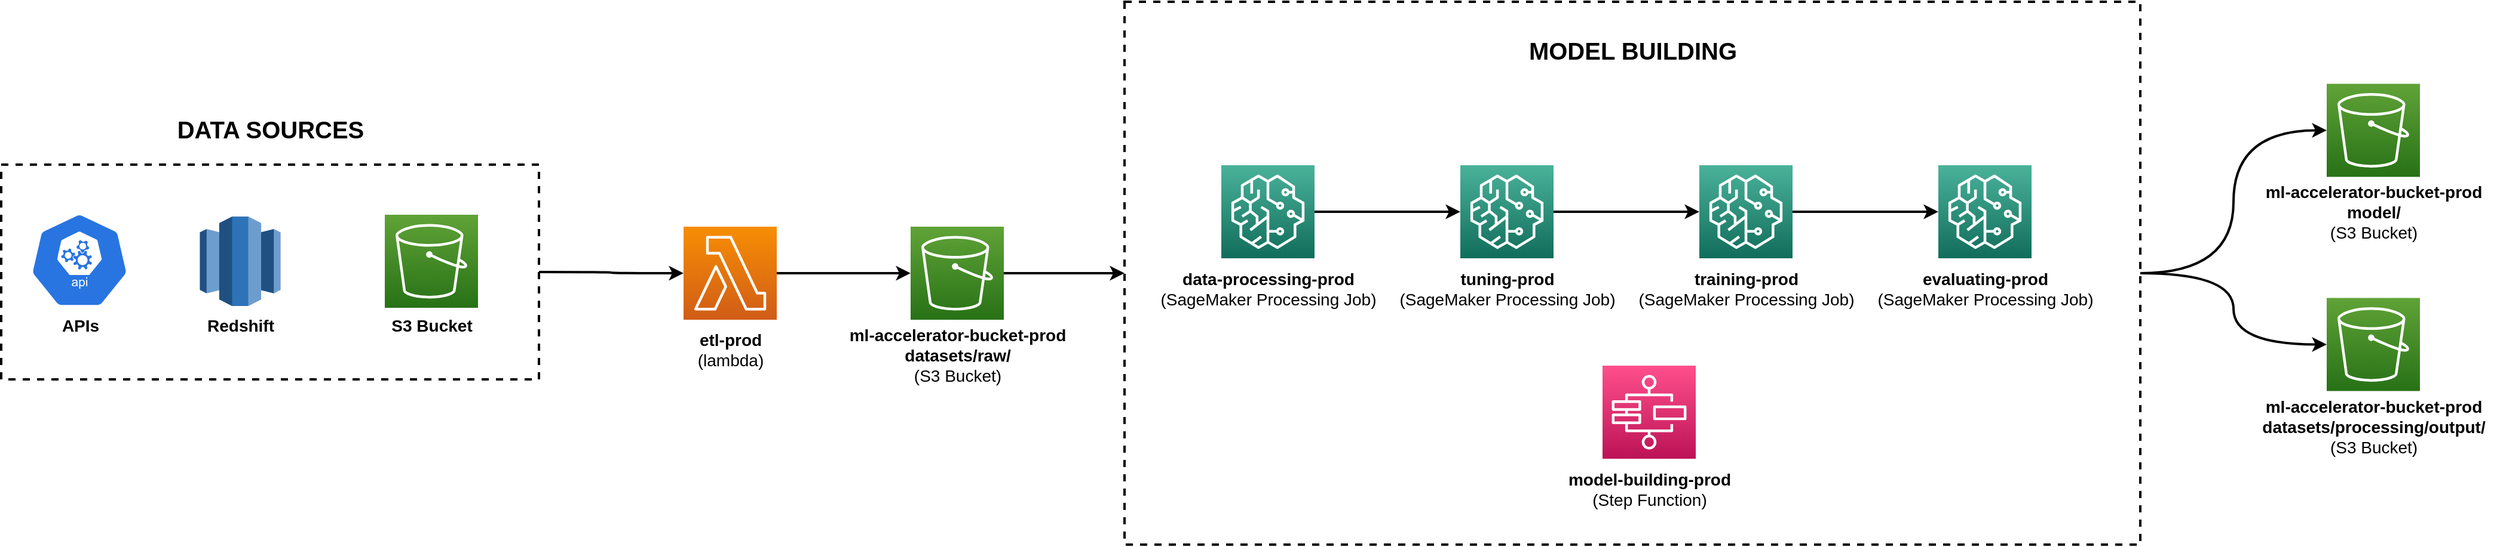 <mxfile version="21.6.8" type="device">
  <diagram name="Infrastructure" id="5iqt0o66qM8yDG1nq1be">
    <mxGraphModel dx="1774" dy="1141" grid="1" gridSize="10" guides="1" tooltips="1" connect="1" arrows="1" fold="1" page="1" pageScale="1" pageWidth="1800" pageHeight="1700" math="0" shadow="0">
      <root>
        <mxCell id="0" />
        <mxCell id="1" parent="0" />
        <mxCell id="fY6BnHQLTn6VX4MYxaPh-32" style="edgeStyle=orthogonalEdgeStyle;shape=connector;curved=1;rounded=0;orthogonalLoop=1;jettySize=auto;html=1;entryX=0;entryY=0.5;entryDx=0;entryDy=0;entryPerimeter=0;labelBackgroundColor=default;strokeColor=default;strokeWidth=2;fontFamily=Helvetica;fontSize=11;fontColor=default;endArrow=classic;" parent="1" source="fY6BnHQLTn6VX4MYxaPh-29" target="fY6BnHQLTn6VX4MYxaPh-1" edge="1">
          <mxGeometry relative="1" as="geometry" />
        </mxCell>
        <mxCell id="fY6BnHQLTn6VX4MYxaPh-29" value="" style="verticalLabelPosition=bottom;verticalAlign=top;html=1;shape=mxgraph.basic.rect;fillColor2=none;strokeWidth=2;size=20;indent=5;fontFamily=Helvetica;fontSize=11;fontColor=default;fillColor=none;dashed=1;" parent="1" vertex="1">
          <mxGeometry x="20" y="670" width="450" height="180" as="geometry" />
        </mxCell>
        <mxCell id="fY6BnHQLTn6VX4MYxaPh-67" style="edgeStyle=orthogonalEdgeStyle;shape=connector;curved=1;rounded=0;orthogonalLoop=1;jettySize=auto;html=1;entryX=0;entryY=0.5;entryDx=0;entryDy=0;entryPerimeter=0;labelBackgroundColor=default;strokeColor=default;strokeWidth=2;fontFamily=Helvetica;fontSize=11;fontColor=default;endArrow=classic;" parent="1" source="fY6BnHQLTn6VX4MYxaPh-14" target="fY6BnHQLTn6VX4MYxaPh-59" edge="1">
          <mxGeometry relative="1" as="geometry" />
        </mxCell>
        <mxCell id="fY6BnHQLTn6VX4MYxaPh-68" style="edgeStyle=orthogonalEdgeStyle;shape=connector;curved=1;rounded=0;orthogonalLoop=1;jettySize=auto;html=1;entryX=0;entryY=0.5;entryDx=0;entryDy=0;entryPerimeter=0;labelBackgroundColor=default;strokeColor=default;strokeWidth=2;fontFamily=Helvetica;fontSize=11;fontColor=default;endArrow=classic;" parent="1" source="fY6BnHQLTn6VX4MYxaPh-14" target="fY6BnHQLTn6VX4MYxaPh-65" edge="1">
          <mxGeometry relative="1" as="geometry" />
        </mxCell>
        <mxCell id="fY6BnHQLTn6VX4MYxaPh-14" value="" style="verticalLabelPosition=bottom;verticalAlign=top;html=1;shape=mxgraph.basic.rect;fillColor2=none;strokeWidth=2;size=20;indent=5;fontFamily=Helvetica;fontSize=11;fontColor=default;fillColor=none;dashed=1;" parent="1" vertex="1">
          <mxGeometry x="960" y="533.5" width="850" height="455" as="geometry" />
        </mxCell>
        <mxCell id="fY6BnHQLTn6VX4MYxaPh-33" style="edgeStyle=orthogonalEdgeStyle;shape=connector;curved=1;rounded=0;orthogonalLoop=1;jettySize=auto;html=1;entryX=0;entryY=0.5;entryDx=0;entryDy=0;entryPerimeter=0;labelBackgroundColor=default;strokeColor=default;strokeWidth=2;fontFamily=Helvetica;fontSize=11;fontColor=default;endArrow=classic;" parent="1" source="fY6BnHQLTn6VX4MYxaPh-1" target="fY6BnHQLTn6VX4MYxaPh-7" edge="1">
          <mxGeometry relative="1" as="geometry" />
        </mxCell>
        <mxCell id="fY6BnHQLTn6VX4MYxaPh-1" value="" style="sketch=0;points=[[0,0,0],[0.25,0,0],[0.5,0,0],[0.75,0,0],[1,0,0],[0,1,0],[0.25,1,0],[0.5,1,0],[0.75,1,0],[1,1,0],[0,0.25,0],[0,0.5,0],[0,0.75,0],[1,0.25,0],[1,0.5,0],[1,0.75,0]];outlineConnect=0;fontColor=#232F3E;gradientColor=#F78E04;gradientDirection=north;fillColor=#D05C17;strokeColor=#ffffff;dashed=0;verticalLabelPosition=bottom;verticalAlign=top;align=center;html=1;fontSize=12;fontStyle=0;aspect=fixed;shape=mxgraph.aws4.resourceIcon;resIcon=mxgraph.aws4.lambda;" parent="1" vertex="1">
          <mxGeometry x="591" y="722" width="78" height="78" as="geometry" />
        </mxCell>
        <mxCell id="fY6BnHQLTn6VX4MYxaPh-2" value="&lt;font style=&quot;font-size: 14px;&quot;&gt;&lt;b&gt;etl-prod&lt;/b&gt;&lt;br&gt;(lambda)&lt;br&gt;&lt;/font&gt;" style="text;html=1;align=center;verticalAlign=middle;resizable=0;points=[];autosize=1;strokeColor=none;fillColor=none;" parent="1" vertex="1">
          <mxGeometry x="590" y="800" width="80" height="50" as="geometry" />
        </mxCell>
        <mxCell id="fY6BnHQLTn6VX4MYxaPh-62" style="edgeStyle=orthogonalEdgeStyle;shape=connector;curved=1;rounded=0;orthogonalLoop=1;jettySize=auto;html=1;entryX=0;entryY=0.5;entryDx=0;entryDy=0;entryPerimeter=0;labelBackgroundColor=default;strokeColor=default;strokeWidth=2;fontFamily=Helvetica;fontSize=11;fontColor=default;endArrow=classic;" parent="1" source="fY6BnHQLTn6VX4MYxaPh-3" target="fY6BnHQLTn6VX4MYxaPh-11" edge="1">
          <mxGeometry relative="1" as="geometry" />
        </mxCell>
        <mxCell id="fY6BnHQLTn6VX4MYxaPh-3" value="" style="sketch=0;points=[[0,0,0],[0.25,0,0],[0.5,0,0],[0.75,0,0],[1,0,0],[0,1,0],[0.25,1,0],[0.5,1,0],[0.75,1,0],[1,1,0],[0,0.25,0],[0,0.5,0],[0,0.75,0],[1,0.25,0],[1,0.5,0],[1,0.75,0]];outlineConnect=0;fontColor=#232F3E;gradientColor=#4AB29A;gradientDirection=north;fillColor=#116D5B;strokeColor=#ffffff;dashed=0;verticalLabelPosition=bottom;verticalAlign=top;align=center;html=1;fontSize=12;fontStyle=0;aspect=fixed;shape=mxgraph.aws4.resourceIcon;resIcon=mxgraph.aws4.sagemaker;" parent="1" vertex="1">
          <mxGeometry x="1041" y="670.5" width="78" height="78" as="geometry" />
        </mxCell>
        <mxCell id="fY6BnHQLTn6VX4MYxaPh-6" value="&lt;font style=&quot;font-size: 14px;&quot;&gt;&lt;b&gt;data-processing-prod&lt;/b&gt;&lt;br&gt;(SageMaker Processing Job)&lt;br&gt;&lt;/font&gt;" style="text;html=1;align=center;verticalAlign=middle;resizable=0;points=[];autosize=1;strokeColor=none;fillColor=none;" parent="1" vertex="1">
          <mxGeometry x="980" y="748.5" width="200" height="50" as="geometry" />
        </mxCell>
        <mxCell id="fY6BnHQLTn6VX4MYxaPh-34" style="edgeStyle=orthogonalEdgeStyle;shape=connector;curved=1;rounded=0;orthogonalLoop=1;jettySize=auto;html=1;labelBackgroundColor=default;strokeColor=default;strokeWidth=2;fontFamily=Helvetica;fontSize=11;fontColor=default;endArrow=classic;" parent="1" source="fY6BnHQLTn6VX4MYxaPh-7" target="fY6BnHQLTn6VX4MYxaPh-14" edge="1">
          <mxGeometry relative="1" as="geometry">
            <mxPoint x="920" y="1070" as="targetPoint" />
          </mxGeometry>
        </mxCell>
        <mxCell id="fY6BnHQLTn6VX4MYxaPh-7" value="" style="sketch=0;points=[[0,0,0],[0.25,0,0],[0.5,0,0],[0.75,0,0],[1,0,0],[0,1,0],[0.25,1,0],[0.5,1,0],[0.75,1,0],[1,1,0],[0,0.25,0],[0,0.5,0],[0,0.75,0],[1,0.25,0],[1,0.5,0],[1,0.75,0]];outlineConnect=0;fontColor=#232F3E;gradientColor=#60A337;gradientDirection=north;fillColor=#277116;strokeColor=#ffffff;dashed=0;verticalLabelPosition=bottom;verticalAlign=top;align=center;html=1;fontSize=12;fontStyle=0;aspect=fixed;shape=mxgraph.aws4.resourceIcon;resIcon=mxgraph.aws4.s3;" parent="1" vertex="1">
          <mxGeometry x="781" y="722" width="78" height="78" as="geometry" />
        </mxCell>
        <mxCell id="fY6BnHQLTn6VX4MYxaPh-8" value="&lt;font style=&quot;font-size: 14px;&quot;&gt;&lt;b&gt;ml-accelerator-bucket-prod&lt;br&gt;datasets/raw/&lt;/b&gt;&lt;br&gt;(S3 Bucket)&lt;br&gt;&lt;/font&gt;" style="text;html=1;align=center;verticalAlign=middle;resizable=0;points=[];autosize=1;strokeColor=none;fillColor=none;" parent="1" vertex="1">
          <mxGeometry x="720" y="800" width="200" height="60" as="geometry" />
        </mxCell>
        <mxCell id="fY6BnHQLTn6VX4MYxaPh-63" style="edgeStyle=orthogonalEdgeStyle;shape=connector;curved=1;rounded=0;orthogonalLoop=1;jettySize=auto;html=1;entryX=0;entryY=0.5;entryDx=0;entryDy=0;entryPerimeter=0;labelBackgroundColor=default;strokeColor=default;strokeWidth=2;fontFamily=Helvetica;fontSize=11;fontColor=default;endArrow=classic;" parent="1" source="fY6BnHQLTn6VX4MYxaPh-11" target="fY6BnHQLTn6VX4MYxaPh-16" edge="1">
          <mxGeometry relative="1" as="geometry" />
        </mxCell>
        <mxCell id="fY6BnHQLTn6VX4MYxaPh-11" value="" style="sketch=0;points=[[0,0,0],[0.25,0,0],[0.5,0,0],[0.75,0,0],[1,0,0],[0,1,0],[0.25,1,0],[0.5,1,0],[0.75,1,0],[1,1,0],[0,0.25,0],[0,0.5,0],[0,0.75,0],[1,0.25,0],[1,0.5,0],[1,0.75,0]];outlineConnect=0;fontColor=#232F3E;gradientColor=#4AB29A;gradientDirection=north;fillColor=#116D5B;strokeColor=#ffffff;dashed=0;verticalLabelPosition=bottom;verticalAlign=top;align=center;html=1;fontSize=12;fontStyle=0;aspect=fixed;shape=mxgraph.aws4.resourceIcon;resIcon=mxgraph.aws4.sagemaker;" parent="1" vertex="1">
          <mxGeometry x="1241" y="670.5" width="78" height="78" as="geometry" />
        </mxCell>
        <mxCell id="fY6BnHQLTn6VX4MYxaPh-12" value="&lt;font style=&quot;font-size: 14px;&quot;&gt;&lt;b&gt;tuning-prod&lt;/b&gt;&lt;br&gt;(SageMaker Processing Job)&lt;br&gt;&lt;/font&gt;" style="text;html=1;align=center;verticalAlign=middle;resizable=0;points=[];autosize=1;strokeColor=none;fillColor=none;" parent="1" vertex="1">
          <mxGeometry x="1180" y="748.5" width="200" height="50" as="geometry" />
        </mxCell>
        <mxCell id="fY6BnHQLTn6VX4MYxaPh-15" value="&lt;b&gt;&lt;font style=&quot;font-size: 20px;&quot;&gt;MODEL BUILDING&lt;/font&gt;&lt;/b&gt;" style="text;html=1;align=center;verticalAlign=middle;resizable=0;points=[];autosize=1;strokeColor=none;fillColor=none;fontSize=11;fontFamily=Helvetica;fontColor=default;" parent="1" vertex="1">
          <mxGeometry x="1285" y="553.5" width="200" height="40" as="geometry" />
        </mxCell>
        <mxCell id="fY6BnHQLTn6VX4MYxaPh-64" style="edgeStyle=orthogonalEdgeStyle;shape=connector;curved=1;rounded=0;orthogonalLoop=1;jettySize=auto;html=1;entryX=0;entryY=0.5;entryDx=0;entryDy=0;entryPerimeter=0;labelBackgroundColor=default;strokeColor=default;strokeWidth=2;fontFamily=Helvetica;fontSize=11;fontColor=default;endArrow=classic;" parent="1" source="fY6BnHQLTn6VX4MYxaPh-16" target="fY6BnHQLTn6VX4MYxaPh-18" edge="1">
          <mxGeometry relative="1" as="geometry" />
        </mxCell>
        <mxCell id="fY6BnHQLTn6VX4MYxaPh-16" value="" style="sketch=0;points=[[0,0,0],[0.25,0,0],[0.5,0,0],[0.75,0,0],[1,0,0],[0,1,0],[0.25,1,0],[0.5,1,0],[0.75,1,0],[1,1,0],[0,0.25,0],[0,0.5,0],[0,0.75,0],[1,0.25,0],[1,0.5,0],[1,0.75,0]];outlineConnect=0;fontColor=#232F3E;gradientColor=#4AB29A;gradientDirection=north;fillColor=#116D5B;strokeColor=#ffffff;dashed=0;verticalLabelPosition=bottom;verticalAlign=top;align=center;html=1;fontSize=12;fontStyle=0;aspect=fixed;shape=mxgraph.aws4.resourceIcon;resIcon=mxgraph.aws4.sagemaker;" parent="1" vertex="1">
          <mxGeometry x="1441" y="670.5" width="78" height="78" as="geometry" />
        </mxCell>
        <mxCell id="fY6BnHQLTn6VX4MYxaPh-17" value="&lt;font style=&quot;font-size: 14px;&quot;&gt;&lt;b&gt;training-prod&lt;/b&gt;&lt;br&gt;(SageMaker Processing Job)&lt;br&gt;&lt;/font&gt;" style="text;html=1;align=center;verticalAlign=middle;resizable=0;points=[];autosize=1;strokeColor=none;fillColor=none;" parent="1" vertex="1">
          <mxGeometry x="1380" y="748.5" width="200" height="50" as="geometry" />
        </mxCell>
        <mxCell id="fY6BnHQLTn6VX4MYxaPh-18" value="" style="sketch=0;points=[[0,0,0],[0.25,0,0],[0.5,0,0],[0.75,0,0],[1,0,0],[0,1,0],[0.25,1,0],[0.5,1,0],[0.75,1,0],[1,1,0],[0,0.25,0],[0,0.5,0],[0,0.75,0],[1,0.25,0],[1,0.5,0],[1,0.75,0]];outlineConnect=0;fontColor=#232F3E;gradientColor=#4AB29A;gradientDirection=north;fillColor=#116D5B;strokeColor=#ffffff;dashed=0;verticalLabelPosition=bottom;verticalAlign=top;align=center;html=1;fontSize=12;fontStyle=0;aspect=fixed;shape=mxgraph.aws4.resourceIcon;resIcon=mxgraph.aws4.sagemaker;" parent="1" vertex="1">
          <mxGeometry x="1641" y="670.5" width="78" height="78" as="geometry" />
        </mxCell>
        <mxCell id="fY6BnHQLTn6VX4MYxaPh-19" value="&lt;font style=&quot;font-size: 14px;&quot;&gt;&lt;b&gt;evaluating-prod&lt;/b&gt;&lt;br&gt;(SageMaker Processing Job)&lt;br&gt;&lt;/font&gt;" style="text;html=1;align=center;verticalAlign=middle;resizable=0;points=[];autosize=1;strokeColor=none;fillColor=none;" parent="1" vertex="1">
          <mxGeometry x="1580" y="748.5" width="200" height="50" as="geometry" />
        </mxCell>
        <mxCell id="fY6BnHQLTn6VX4MYxaPh-22" value="" style="sketch=0;points=[[0,0,0],[0.25,0,0],[0.5,0,0],[0.75,0,0],[1,0,0],[0,1,0],[0.25,1,0],[0.5,1,0],[0.75,1,0],[1,1,0],[0,0.25,0],[0,0.5,0],[0,0.75,0],[1,0.25,0],[1,0.5,0],[1,0.75,0]];outlineConnect=0;fontColor=#232F3E;gradientColor=#FF4F8B;gradientDirection=north;fillColor=#BC1356;strokeColor=#ffffff;dashed=0;verticalLabelPosition=bottom;verticalAlign=top;align=center;html=1;fontSize=12;fontStyle=0;aspect=fixed;shape=mxgraph.aws4.resourceIcon;resIcon=mxgraph.aws4.step_functions;fontFamily=Helvetica;" parent="1" vertex="1">
          <mxGeometry x="1360" y="838.5" width="78" height="78" as="geometry" />
        </mxCell>
        <mxCell id="fY6BnHQLTn6VX4MYxaPh-23" value="&lt;font style=&quot;font-size: 14px;&quot;&gt;&lt;b&gt;model-building-prod&lt;/b&gt;&lt;br&gt;(Step Function)&lt;br&gt;&lt;/font&gt;" style="text;html=1;align=center;verticalAlign=middle;resizable=0;points=[];autosize=1;strokeColor=none;fillColor=none;" parent="1" vertex="1">
          <mxGeometry x="1319" y="916.5" width="160" height="50" as="geometry" />
        </mxCell>
        <mxCell id="fY6BnHQLTn6VX4MYxaPh-24" value="" style="sketch=0;html=1;dashed=0;whitespace=wrap;fillColor=#2875E2;strokeColor=#ffffff;points=[[0.005,0.63,0],[0.1,0.2,0],[0.9,0.2,0],[0.5,0,0],[0.995,0.63,0],[0.72,0.99,0],[0.5,1,0],[0.28,0.99,0]];verticalLabelPosition=bottom;align=center;verticalAlign=top;shape=mxgraph.kubernetes.icon;prIcon=api;fontFamily=Helvetica;fontSize=11;fontColor=default;" parent="1" vertex="1">
          <mxGeometry x="40" y="710" width="91" height="80" as="geometry" />
        </mxCell>
        <mxCell id="fY6BnHQLTn6VX4MYxaPh-25" value="&lt;font style=&quot;font-size: 14px;&quot;&gt;&lt;b&gt;APIs&lt;/b&gt;&lt;br&gt;&lt;/font&gt;" style="text;html=1;align=center;verticalAlign=middle;resizable=0;points=[];autosize=1;strokeColor=none;fillColor=none;" parent="1" vertex="1">
          <mxGeometry x="60.5" y="790" width="50" height="30" as="geometry" />
        </mxCell>
        <mxCell id="fY6BnHQLTn6VX4MYxaPh-27" value="&lt;font style=&quot;font-size: 14px;&quot;&gt;&lt;b&gt;Redshift&lt;/b&gt;&lt;br&gt;&lt;/font&gt;" style="text;html=1;align=center;verticalAlign=middle;resizable=0;points=[];autosize=1;strokeColor=none;fillColor=none;" parent="1" vertex="1">
          <mxGeometry x="180" y="790" width="80" height="30" as="geometry" />
        </mxCell>
        <mxCell id="fY6BnHQLTn6VX4MYxaPh-28" value="" style="sketch=0;points=[[0,0,0],[0.25,0,0],[0.5,0,0],[0.75,0,0],[1,0,0],[0,1,0],[0.25,1,0],[0.5,1,0],[0.75,1,0],[1,1,0],[0,0.25,0],[0,0.5,0],[0,0.75,0],[1,0.25,0],[1,0.5,0],[1,0.75,0]];outlineConnect=0;fontColor=#232F3E;gradientColor=#60A337;gradientDirection=north;fillColor=#277116;strokeColor=#ffffff;dashed=0;verticalLabelPosition=bottom;verticalAlign=top;align=center;html=1;fontSize=12;fontStyle=0;aspect=fixed;shape=mxgraph.aws4.resourceIcon;resIcon=mxgraph.aws4.s3;" parent="1" vertex="1">
          <mxGeometry x="341" y="712" width="78" height="78" as="geometry" />
        </mxCell>
        <mxCell id="fY6BnHQLTn6VX4MYxaPh-30" value="&lt;font style=&quot;font-size: 14px;&quot;&gt;&lt;b&gt;S3 Bucket&lt;/b&gt;&lt;br&gt;&lt;/font&gt;" style="text;html=1;align=center;verticalAlign=middle;resizable=0;points=[];autosize=1;strokeColor=none;fillColor=none;" parent="1" vertex="1">
          <mxGeometry x="335" y="790" width="90" height="30" as="geometry" />
        </mxCell>
        <mxCell id="fY6BnHQLTn6VX4MYxaPh-31" value="&lt;b&gt;&lt;font style=&quot;font-size: 20px;&quot;&gt;DATA SOURCES&lt;/font&gt;&lt;/b&gt;" style="text;html=1;align=center;verticalAlign=middle;resizable=0;points=[];autosize=1;strokeColor=none;fillColor=none;fontSize=11;fontFamily=Helvetica;fontColor=default;" parent="1" vertex="1">
          <mxGeometry x="155" y="620" width="180" height="40" as="geometry" />
        </mxCell>
        <mxCell id="fY6BnHQLTn6VX4MYxaPh-36" value="" style="outlineConnect=0;dashed=0;verticalLabelPosition=bottom;verticalAlign=top;align=center;html=1;shape=mxgraph.aws3.redshift;fillColor=#2E73B8;gradientColor=none;fontFamily=Helvetica;fontSize=11;fontColor=default;" parent="1" vertex="1">
          <mxGeometry x="186.25" y="713.5" width="67.5" height="75" as="geometry" />
        </mxCell>
        <mxCell id="fY6BnHQLTn6VX4MYxaPh-59" value="" style="sketch=0;points=[[0,0,0],[0.25,0,0],[0.5,0,0],[0.75,0,0],[1,0,0],[0,1,0],[0.25,1,0],[0.5,1,0],[0.75,1,0],[1,1,0],[0,0.25,0],[0,0.5,0],[0,0.75,0],[1,0.25,0],[1,0.5,0],[1,0.75,0]];outlineConnect=0;fontColor=#232F3E;gradientColor=#60A337;gradientDirection=north;fillColor=#277116;strokeColor=#ffffff;dashed=0;verticalLabelPosition=bottom;verticalAlign=top;align=center;html=1;fontSize=12;fontStyle=0;aspect=fixed;shape=mxgraph.aws4.resourceIcon;resIcon=mxgraph.aws4.s3;" parent="1" vertex="1">
          <mxGeometry x="1966" y="602.25" width="78" height="78" as="geometry" />
        </mxCell>
        <mxCell id="fY6BnHQLTn6VX4MYxaPh-60" value="&lt;font style=&quot;font-size: 14px;&quot;&gt;&lt;b&gt;ml-accelerator-bucket-prod&lt;br&gt;model/&lt;/b&gt;&lt;br&gt;(S3 Bucket)&lt;br&gt;&lt;/font&gt;" style="text;html=1;align=center;verticalAlign=middle;resizable=0;points=[];autosize=1;strokeColor=none;fillColor=none;" parent="1" vertex="1">
          <mxGeometry x="1905" y="680.25" width="200" height="60" as="geometry" />
        </mxCell>
        <mxCell id="fY6BnHQLTn6VX4MYxaPh-65" value="" style="sketch=0;points=[[0,0,0],[0.25,0,0],[0.5,0,0],[0.75,0,0],[1,0,0],[0,1,0],[0.25,1,0],[0.5,1,0],[0.75,1,0],[1,1,0],[0,0.25,0],[0,0.5,0],[0,0.75,0],[1,0.25,0],[1,0.5,0],[1,0.75,0]];outlineConnect=0;fontColor=#232F3E;gradientColor=#60A337;gradientDirection=north;fillColor=#277116;strokeColor=#ffffff;dashed=0;verticalLabelPosition=bottom;verticalAlign=top;align=center;html=1;fontSize=12;fontStyle=0;aspect=fixed;shape=mxgraph.aws4.resourceIcon;resIcon=mxgraph.aws4.s3;" parent="1" vertex="1">
          <mxGeometry x="1966" y="781.75" width="78" height="78" as="geometry" />
        </mxCell>
        <mxCell id="fY6BnHQLTn6VX4MYxaPh-66" value="&lt;font style=&quot;font-size: 14px;&quot;&gt;&lt;b&gt;ml-accelerator-bucket-prod&lt;br&gt;datasets/processing/output/&lt;/b&gt;&lt;br&gt;(S3 Bucket)&lt;br&gt;&lt;/font&gt;" style="text;html=1;align=center;verticalAlign=middle;resizable=0;points=[];autosize=1;strokeColor=none;fillColor=none;" parent="1" vertex="1">
          <mxGeometry x="1900" y="859.75" width="210" height="60" as="geometry" />
        </mxCell>
      </root>
    </mxGraphModel>
  </diagram>
</mxfile>
